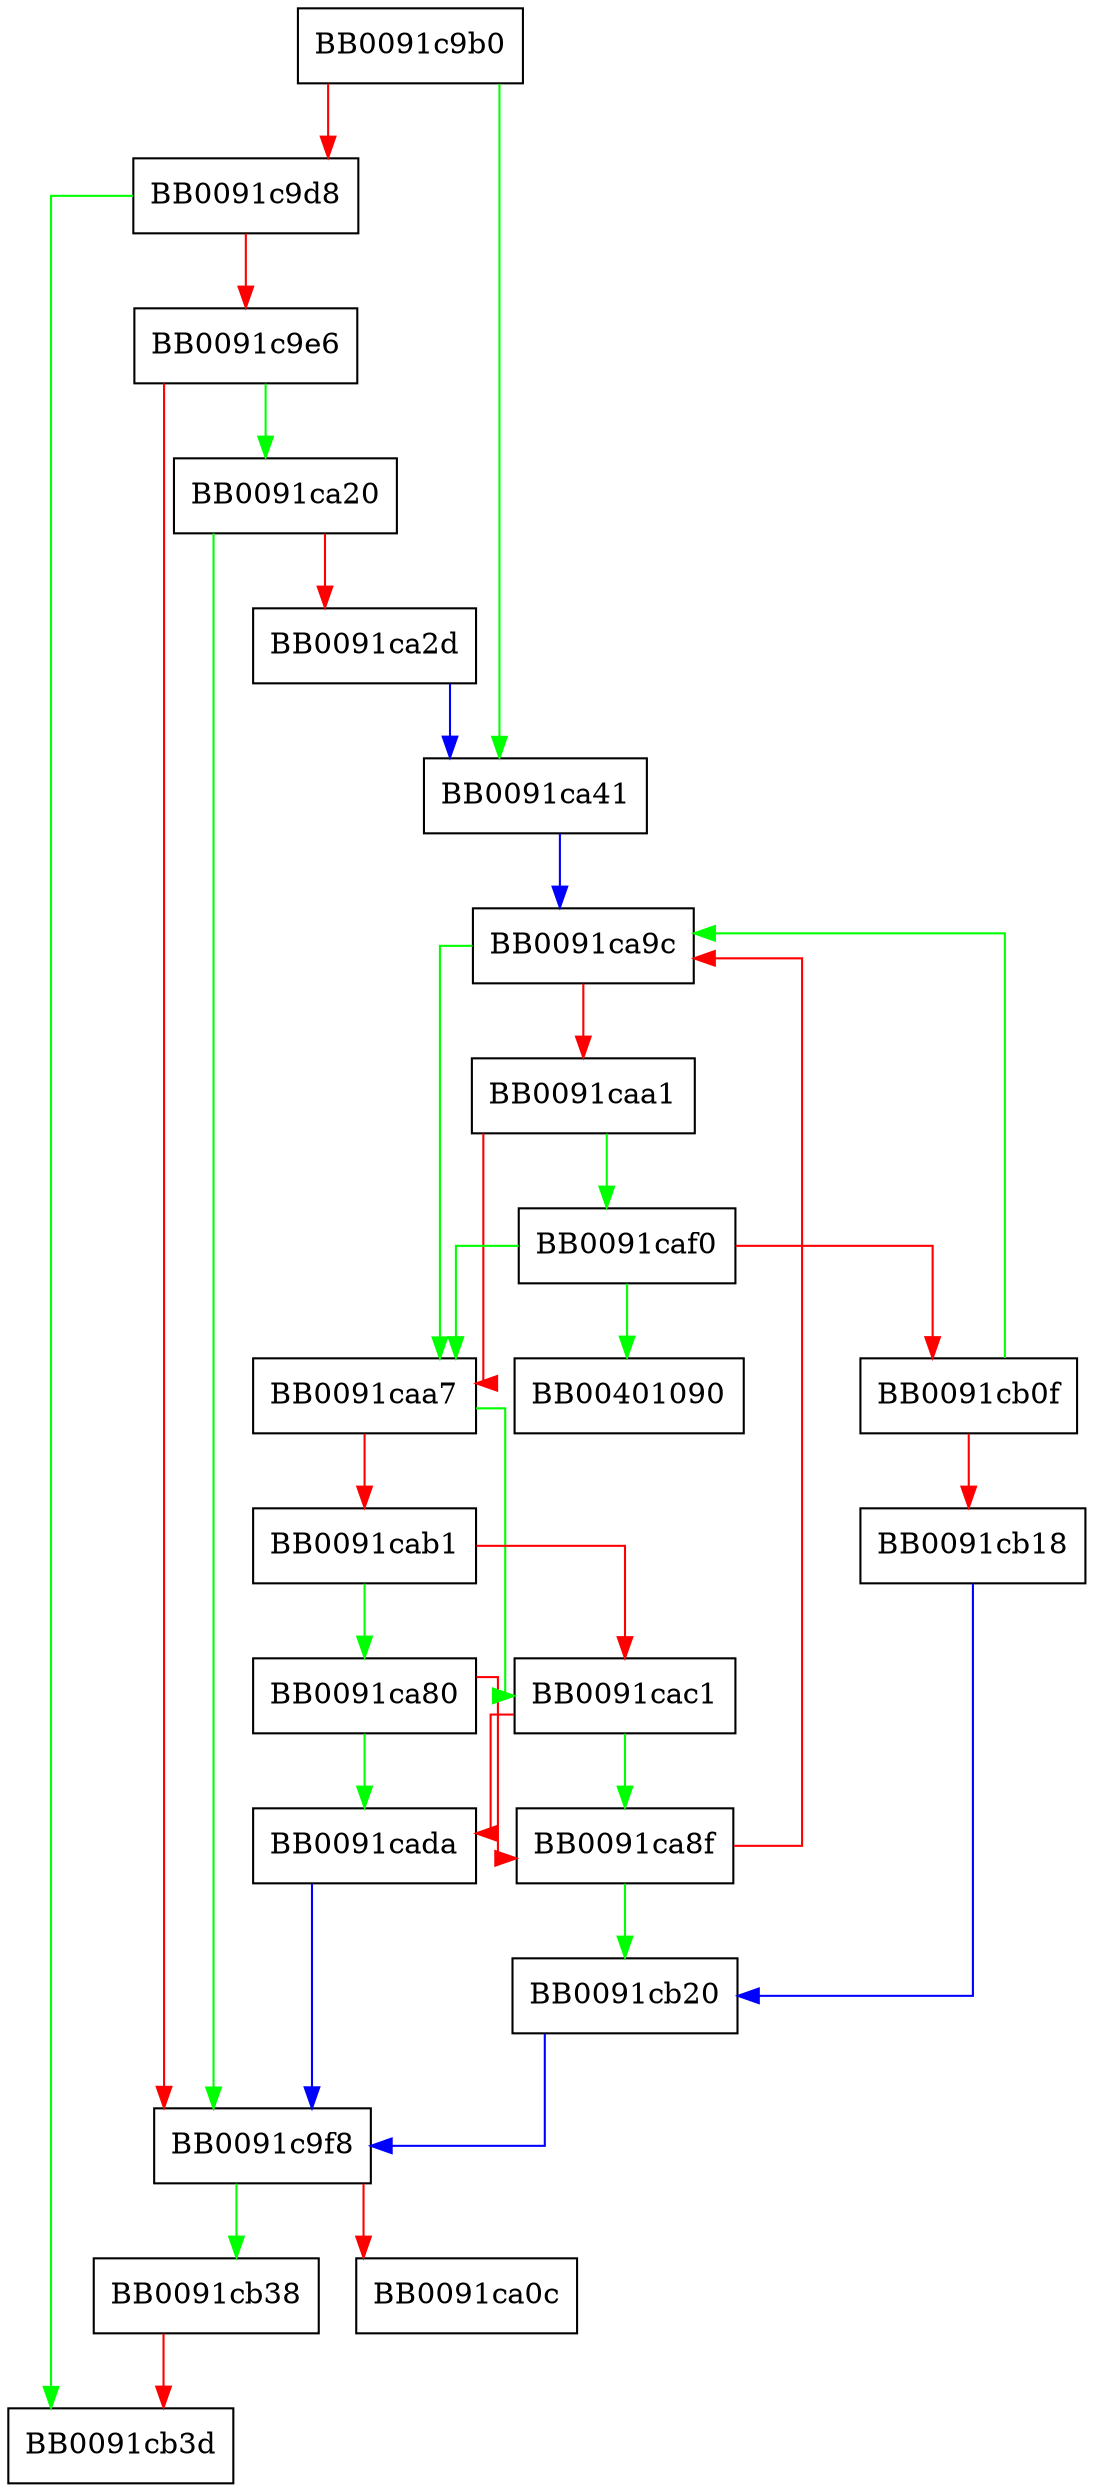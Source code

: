 digraph __opensock {
  node [shape="box"];
  graph [splines=ortho];
  BB0091c9b0 -> BB0091ca41 [color="green"];
  BB0091c9b0 -> BB0091c9d8 [color="red"];
  BB0091c9d8 -> BB0091cb3d [color="green"];
  BB0091c9d8 -> BB0091c9e6 [color="red"];
  BB0091c9e6 -> BB0091ca20 [color="green"];
  BB0091c9e6 -> BB0091c9f8 [color="red"];
  BB0091c9f8 -> BB0091cb38 [color="green"];
  BB0091c9f8 -> BB0091ca0c [color="red"];
  BB0091ca20 -> BB0091c9f8 [color="green"];
  BB0091ca20 -> BB0091ca2d [color="red"];
  BB0091ca2d -> BB0091ca41 [color="blue"];
  BB0091ca41 -> BB0091ca9c [color="blue"];
  BB0091ca80 -> BB0091cada [color="green"];
  BB0091ca80 -> BB0091ca8f [color="red"];
  BB0091ca8f -> BB0091cb20 [color="green"];
  BB0091ca8f -> BB0091ca9c [color="red"];
  BB0091ca9c -> BB0091caa7 [color="green"];
  BB0091ca9c -> BB0091caa1 [color="red"];
  BB0091caa1 -> BB0091caf0 [color="green"];
  BB0091caa1 -> BB0091caa7 [color="red"];
  BB0091caa7 -> BB0091cac1 [color="green"];
  BB0091caa7 -> BB0091cab1 [color="red"];
  BB0091cab1 -> BB0091ca80 [color="green"];
  BB0091cab1 -> BB0091cac1 [color="red"];
  BB0091cac1 -> BB0091ca8f [color="green"];
  BB0091cac1 -> BB0091cada [color="red"];
  BB0091cada -> BB0091c9f8 [color="blue"];
  BB0091caf0 -> BB00401090 [color="green"];
  BB0091caf0 -> BB0091caa7 [color="green"];
  BB0091caf0 -> BB0091cb0f [color="red"];
  BB0091cb0f -> BB0091ca9c [color="green"];
  BB0091cb0f -> BB0091cb18 [color="red"];
  BB0091cb18 -> BB0091cb20 [color="blue"];
  BB0091cb20 -> BB0091c9f8 [color="blue"];
  BB0091cb38 -> BB0091cb3d [color="red"];
}